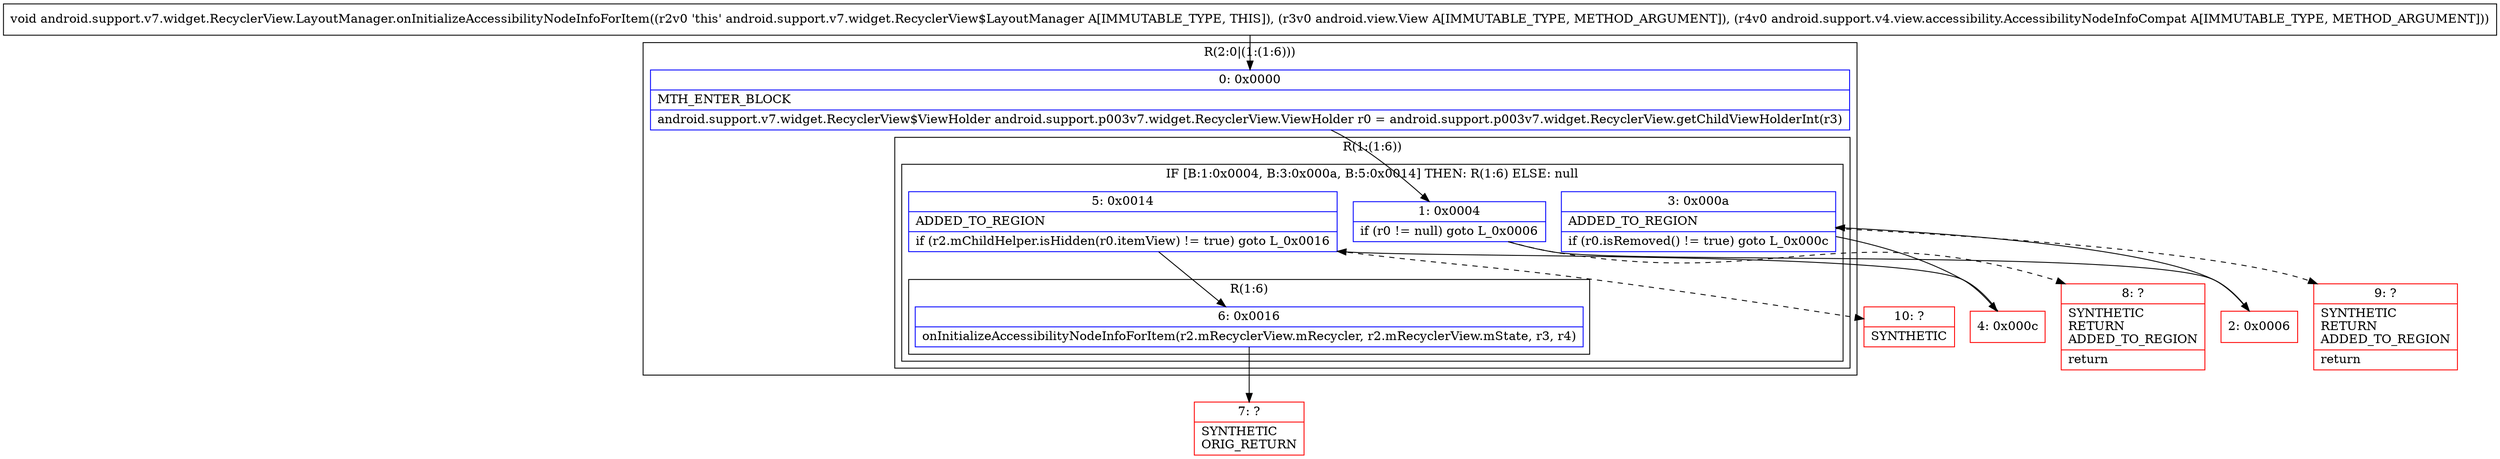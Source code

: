 digraph "CFG forandroid.support.v7.widget.RecyclerView.LayoutManager.onInitializeAccessibilityNodeInfoForItem(Landroid\/view\/View;Landroid\/support\/v4\/view\/accessibility\/AccessibilityNodeInfoCompat;)V" {
subgraph cluster_Region_655255866 {
label = "R(2:0|(1:(1:6)))";
node [shape=record,color=blue];
Node_0 [shape=record,label="{0\:\ 0x0000|MTH_ENTER_BLOCK\l|android.support.v7.widget.RecyclerView$ViewHolder android.support.p003v7.widget.RecyclerView.ViewHolder r0 = android.support.p003v7.widget.RecyclerView.getChildViewHolderInt(r3)\l}"];
subgraph cluster_Region_1479005873 {
label = "R(1:(1:6))";
node [shape=record,color=blue];
subgraph cluster_IfRegion_93594705 {
label = "IF [B:1:0x0004, B:3:0x000a, B:5:0x0014] THEN: R(1:6) ELSE: null";
node [shape=record,color=blue];
Node_1 [shape=record,label="{1\:\ 0x0004|if (r0 != null) goto L_0x0006\l}"];
Node_3 [shape=record,label="{3\:\ 0x000a|ADDED_TO_REGION\l|if (r0.isRemoved() != true) goto L_0x000c\l}"];
Node_5 [shape=record,label="{5\:\ 0x0014|ADDED_TO_REGION\l|if (r2.mChildHelper.isHidden(r0.itemView) != true) goto L_0x0016\l}"];
subgraph cluster_Region_1563180867 {
label = "R(1:6)";
node [shape=record,color=blue];
Node_6 [shape=record,label="{6\:\ 0x0016|onInitializeAccessibilityNodeInfoForItem(r2.mRecyclerView.mRecycler, r2.mRecyclerView.mState, r3, r4)\l}"];
}
}
}
}
Node_2 [shape=record,color=red,label="{2\:\ 0x0006}"];
Node_4 [shape=record,color=red,label="{4\:\ 0x000c}"];
Node_7 [shape=record,color=red,label="{7\:\ ?|SYNTHETIC\lORIG_RETURN\l}"];
Node_8 [shape=record,color=red,label="{8\:\ ?|SYNTHETIC\lRETURN\lADDED_TO_REGION\l|return\l}"];
Node_9 [shape=record,color=red,label="{9\:\ ?|SYNTHETIC\lRETURN\lADDED_TO_REGION\l|return\l}"];
Node_10 [shape=record,color=red,label="{10\:\ ?|SYNTHETIC\l}"];
MethodNode[shape=record,label="{void android.support.v7.widget.RecyclerView.LayoutManager.onInitializeAccessibilityNodeInfoForItem((r2v0 'this' android.support.v7.widget.RecyclerView$LayoutManager A[IMMUTABLE_TYPE, THIS]), (r3v0 android.view.View A[IMMUTABLE_TYPE, METHOD_ARGUMENT]), (r4v0 android.support.v4.view.accessibility.AccessibilityNodeInfoCompat A[IMMUTABLE_TYPE, METHOD_ARGUMENT])) }"];
MethodNode -> Node_0;
Node_0 -> Node_1;
Node_1 -> Node_2;
Node_1 -> Node_8[style=dashed];
Node_3 -> Node_4;
Node_3 -> Node_9[style=dashed];
Node_5 -> Node_6;
Node_5 -> Node_10[style=dashed];
Node_6 -> Node_7;
Node_2 -> Node_3;
Node_4 -> Node_5;
}

